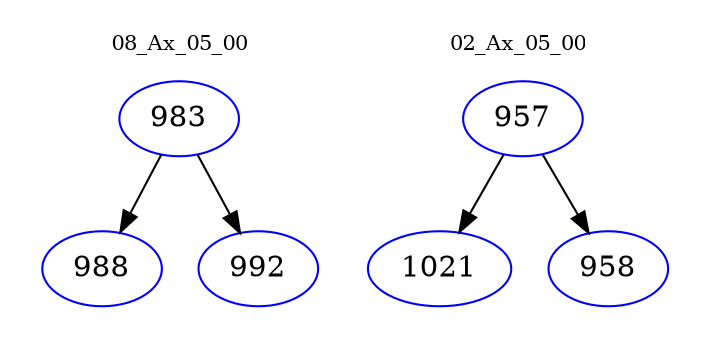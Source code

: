 digraph{
subgraph cluster_0 {
color = white
label = "08_Ax_05_00";
fontsize=10;
T0_983 [label="983", color="blue"]
T0_983 -> T0_988 [color="black"]
T0_988 [label="988", color="blue"]
T0_983 -> T0_992 [color="black"]
T0_992 [label="992", color="blue"]
}
subgraph cluster_1 {
color = white
label = "02_Ax_05_00";
fontsize=10;
T1_957 [label="957", color="blue"]
T1_957 -> T1_1021 [color="black"]
T1_1021 [label="1021", color="blue"]
T1_957 -> T1_958 [color="black"]
T1_958 [label="958", color="blue"]
}
}
